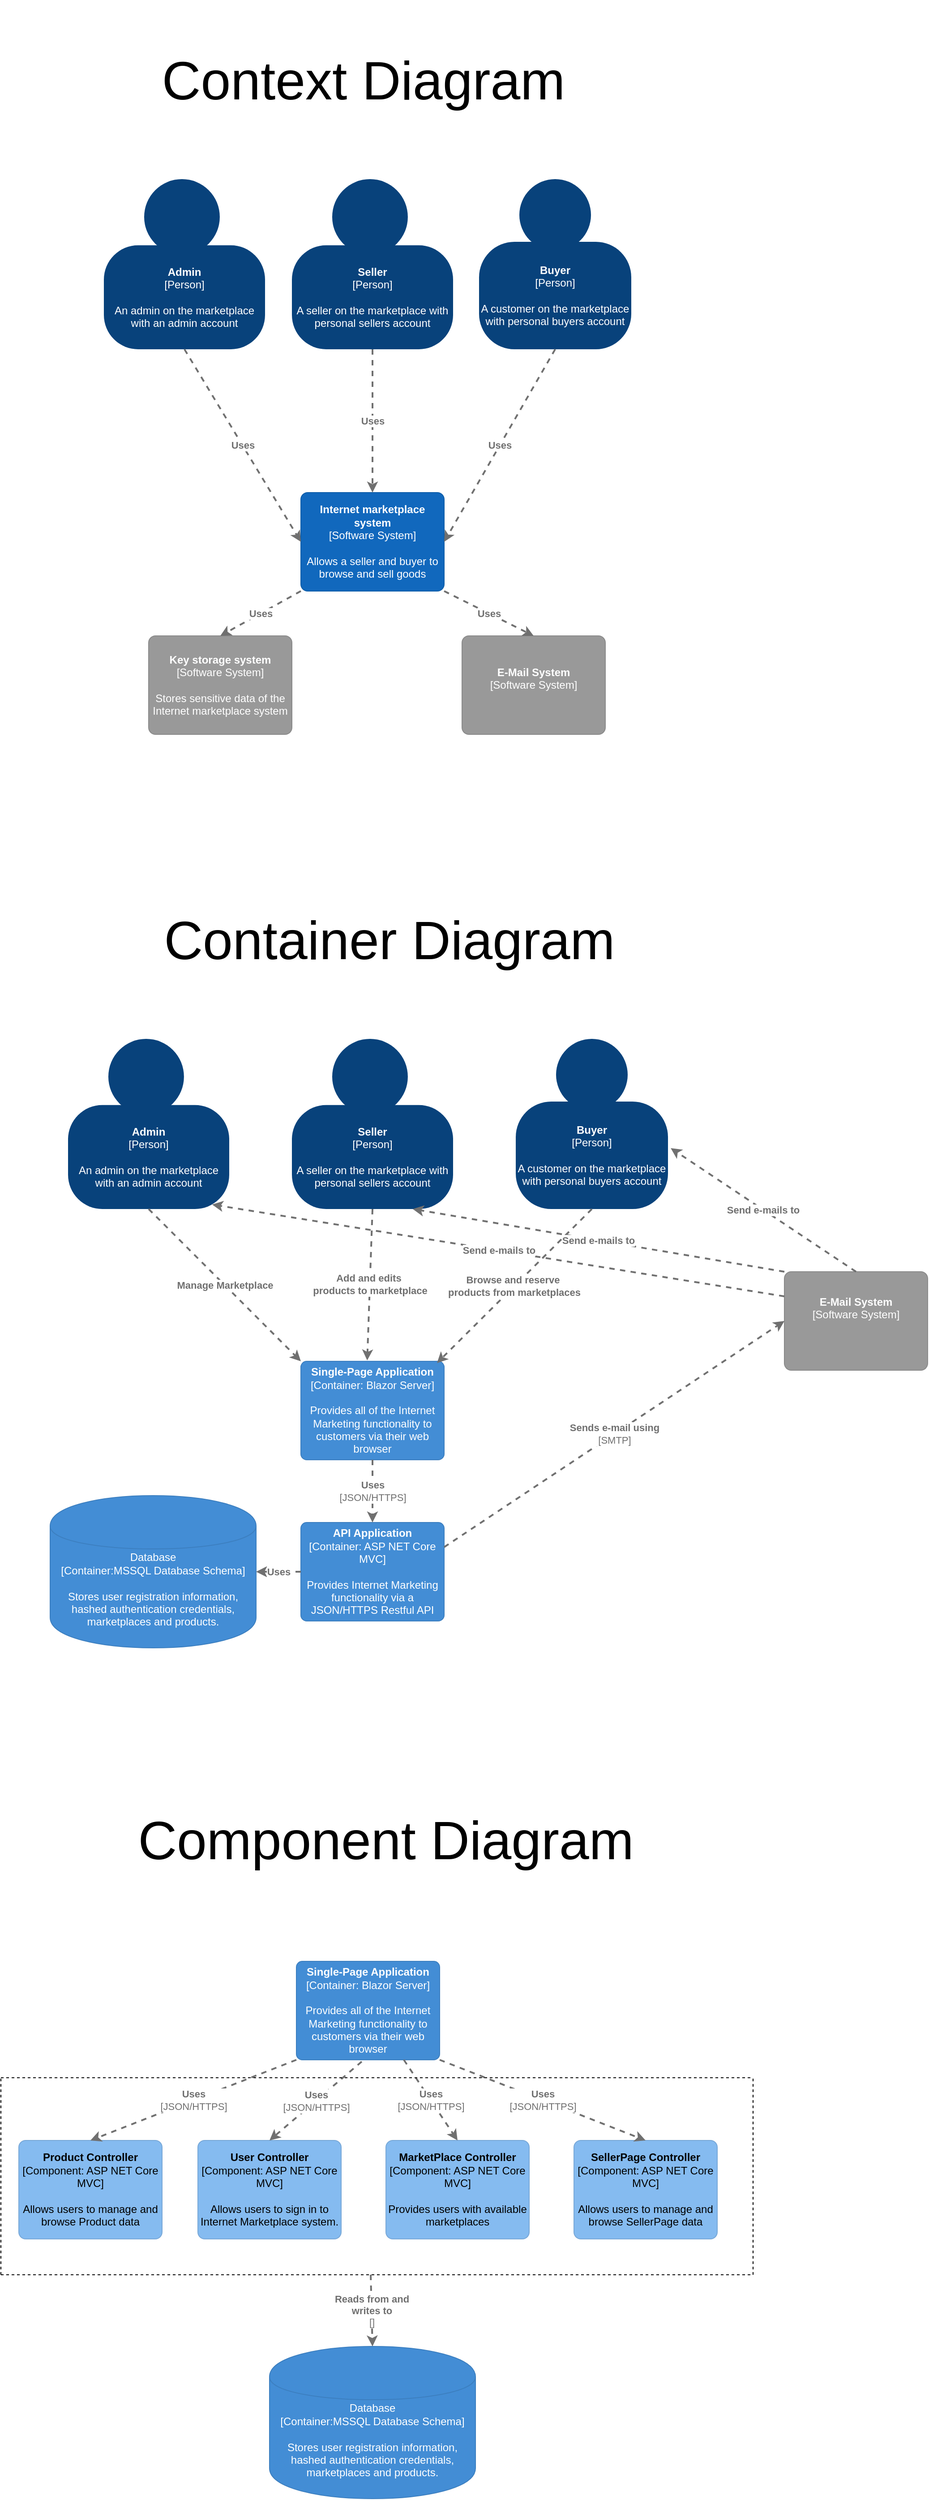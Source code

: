 <mxfile version="13.9.9" type="device"><diagram id="prtHgNgQTEPvFCAcTncT" name="Page-1"><mxGraphModel dx="2370" dy="2539" grid="1" gridSize="10" guides="1" tooltips="1" connect="1" arrows="1" fold="1" page="1" pageScale="1" pageWidth="827" pageHeight="1169" math="0" shadow="0"><root><mxCell id="0"/><mxCell id="1" parent="0"/><mxCell id="bYCdNmjuWF3Gyk03FhhN-1" value="" style="group;rounded=0;labelBackgroundColor=none;fillColor=none;fontColor=#ffffff;align=center;html=1;" vertex="1" connectable="0" parent="1"><mxGeometry x="325" y="-969" width="180" height="190" as="geometry"/><C4Person as="c4"/></mxCell><object label="&lt;b&gt;Seller&lt;/b&gt;&lt;br&gt;&lt;div&gt;[Person]&lt;/div&gt;&lt;div&gt;&lt;br&gt;&lt;/div&gt;&lt;div&gt;A seller on the marketplace with personal sellers account&lt;/div&gt;" placeholders="1" c4Name="name" c4Type="body" c4Description="Description" id="bYCdNmjuWF3Gyk03FhhN-2"><mxCell style="rounded=1;whiteSpace=wrap;html=1;labelBackgroundColor=none;fillColor=#08427b;fontColor=#ffffff;align=center;arcSize=33;strokeColor=3c7fc0;" vertex="1" parent="bYCdNmjuWF3Gyk03FhhN-1"><mxGeometry y="73.889" width="180" height="116.111" as="geometry"/><C4Person as="c4"/></mxCell></object><mxCell id="bYCdNmjuWF3Gyk03FhhN-3" value="" style="ellipse;whiteSpace=wrap;html=1;aspect=fixed;rounded=0;labelBackgroundColor=none;fillColor=#08427b;fontSize=12;fontColor=#ffffff;align=center;strokeColor=3c7fc0;" vertex="1" parent="bYCdNmjuWF3Gyk03FhhN-1"><mxGeometry x="45" width="84.444" height="84.444" as="geometry"/><C4Person as="c4"/></mxCell><mxCell id="bYCdNmjuWF3Gyk03FhhN-4" value="" style="group;rounded=0;labelBackgroundColor=none;fillColor=none;fontColor=#ffffff;align=center;html=1;" vertex="1" connectable="0" parent="1"><mxGeometry x="534" y="-969" width="170" height="190" as="geometry"/><C4Person as="c4"/></mxCell><object label="&lt;b&gt;Buyer&lt;/b&gt;&lt;br&gt;&lt;div&gt;[Person]&lt;/div&gt;&lt;div&gt;&lt;br&gt;&lt;/div&gt;&lt;div&gt;A customer on the marketplace with personal buyers account&lt;br&gt;&lt;/div&gt;" placeholders="1" c4Name="name" c4Type="body" c4Description="Description" id="bYCdNmjuWF3Gyk03FhhN-5"><mxCell style="rounded=1;whiteSpace=wrap;html=1;labelBackgroundColor=none;fillColor=#08427b;fontColor=#ffffff;align=center;arcSize=33;strokeColor=3c7fc0;" vertex="1" parent="bYCdNmjuWF3Gyk03FhhN-4"><mxGeometry y="70" width="170" height="120" as="geometry"/><C4Person as="c4"/></mxCell></object><mxCell id="bYCdNmjuWF3Gyk03FhhN-6" value="" style="ellipse;whiteSpace=wrap;html=1;aspect=fixed;rounded=0;labelBackgroundColor=none;fillColor=#08427b;fontSize=12;fontColor=#ffffff;align=center;strokeColor=3c7fc0;" vertex="1" parent="bYCdNmjuWF3Gyk03FhhN-4"><mxGeometry x="45" width="80" height="80" as="geometry"/><C4Person as="c4"/></mxCell><object label="&lt;b&gt;Internet marketplace system&lt;/b&gt;&lt;br&gt;&lt;div&gt;[Software System]&lt;/div&gt;&lt;div&gt;&lt;br&gt;&lt;/div&gt;&lt;div&gt;Allows a seller and buyer to browse and sell goods&lt;/div&gt;" placeholders="1" c4Name="name" c4Type="SoftwareSystem" c4Description="Description" id="bYCdNmjuWF3Gyk03FhhN-8"><mxCell style="rounded=1;whiteSpace=wrap;html=1;labelBackgroundColor=none;fillColor=#1168bd;fontColor=#ffffff;align=center;arcSize=7;strokeColor=#0f5eaa;" vertex="1" parent="1"><mxGeometry x="335" y="-619" width="160" height="110" as="geometry"/><C4SoftwareSystem as="c4"/></mxCell></object><object label="&lt;div style=&quot;text-align: left&quot;&gt;&lt;div style=&quot;text-align: center&quot;&gt;&lt;b&gt;Uses&lt;/b&gt;&lt;/div&gt;&lt;/div&gt;" c4Type="Relationship" c4Description="Description" c4Technology="technology" id="bYCdNmjuWF3Gyk03FhhN-15"><mxCell style="edgeStyle=none;rounded=0;html=1;entryX=0.5;entryY=0;jettySize=auto;orthogonalLoop=1;strokeColor=#707070;strokeWidth=2;fontColor=#707070;jumpStyle=none;dashed=1;exitX=0.5;exitY=1;exitDx=0;exitDy=0;entryDx=0;entryDy=0;" edge="1" parent="1" source="bYCdNmjuWF3Gyk03FhhN-2" target="bYCdNmjuWF3Gyk03FhhN-8"><mxGeometry width="160" relative="1" as="geometry"><mxPoint x="424" y="-609" as="sourcePoint"/><mxPoint x="584" y="-609" as="targetPoint"/></mxGeometry><C4Relationship as="c4"/></mxCell></object><object label="&lt;div style=&quot;text-align: left&quot;&gt;&lt;div style=&quot;text-align: center&quot;&gt;&lt;b&gt;Uses&lt;/b&gt;&lt;/div&gt;&lt;/div&gt;" c4Type="Relationship" c4Description="Description" c4Technology="technology" id="bYCdNmjuWF3Gyk03FhhN-16"><mxCell style="edgeStyle=none;rounded=0;html=1;entryX=1;entryY=0.5;jettySize=auto;orthogonalLoop=1;strokeColor=#707070;strokeWidth=2;fontColor=#707070;jumpStyle=none;dashed=1;exitX=0.5;exitY=1;exitDx=0;exitDy=0;entryDx=0;entryDy=0;" edge="1" parent="1" source="bYCdNmjuWF3Gyk03FhhN-5" target="bYCdNmjuWF3Gyk03FhhN-8"><mxGeometry width="160" relative="1" as="geometry"><mxPoint x="274" y="-769" as="sourcePoint"/><mxPoint x="454" y="-669" as="targetPoint"/></mxGeometry><C4Relationship as="c4"/></mxCell></object><mxCell id="bYCdNmjuWF3Gyk03FhhN-18" value="" style="group;rounded=0;labelBackgroundColor=none;fillColor=none;fontColor=#ffffff;align=center;html=1;" vertex="1" connectable="0" parent="1"><mxGeometry x="115" y="-969" width="180" height="190" as="geometry"/><C4Person as="c4"/></mxCell><object label="&lt;b&gt;Admin&lt;/b&gt;&lt;br&gt;&lt;div&gt;[Person]&lt;/div&gt;&lt;div&gt;&lt;br&gt;&lt;/div&gt;&lt;div&gt;An admin on the marketplace with an admin account&lt;/div&gt;" placeholders="1" c4Name="name" c4Type="body" c4Description="Description" id="bYCdNmjuWF3Gyk03FhhN-19"><mxCell style="rounded=1;whiteSpace=wrap;html=1;labelBackgroundColor=none;fillColor=#08427b;fontColor=#ffffff;align=center;arcSize=33;strokeColor=3c7fc0;" vertex="1" parent="bYCdNmjuWF3Gyk03FhhN-18"><mxGeometry y="73.889" width="180" height="116.111" as="geometry"/><C4Person as="c4"/></mxCell></object><mxCell id="bYCdNmjuWF3Gyk03FhhN-20" value="" style="ellipse;whiteSpace=wrap;html=1;aspect=fixed;rounded=0;labelBackgroundColor=none;fillColor=#08427b;fontSize=12;fontColor=#ffffff;align=center;strokeColor=3c7fc0;" vertex="1" parent="bYCdNmjuWF3Gyk03FhhN-18"><mxGeometry x="45" width="84.444" height="84.444" as="geometry"/><C4Person as="c4"/></mxCell><object label="&lt;div style=&quot;text-align: left&quot;&gt;&lt;div style=&quot;text-align: center&quot;&gt;&lt;b&gt;Uses&lt;/b&gt;&lt;/div&gt;&lt;/div&gt;" c4Type="Relationship" c4Description="Description" c4Technology="technology" id="bYCdNmjuWF3Gyk03FhhN-21"><mxCell style="edgeStyle=none;rounded=0;html=1;entryX=0;entryY=0.5;jettySize=auto;orthogonalLoop=1;strokeColor=#707070;strokeWidth=2;fontColor=#707070;jumpStyle=none;dashed=1;exitX=0.5;exitY=1;exitDx=0;exitDy=0;entryDx=0;entryDy=0;" edge="1" parent="1" source="bYCdNmjuWF3Gyk03FhhN-19" target="bYCdNmjuWF3Gyk03FhhN-8"><mxGeometry width="160" relative="1" as="geometry"><mxPoint x="415" y="-769" as="sourcePoint"/><mxPoint x="454" y="-609" as="targetPoint"/></mxGeometry><C4Relationship as="c4"/></mxCell></object><object label="&lt;b&gt;Key storage system&lt;/b&gt;&lt;br&gt;&lt;div&gt;[Software System]&lt;/div&gt;&lt;div&gt;&lt;br&gt;&lt;/div&gt;&lt;div&gt;Stores sensitive data of the Internet marketplace system&lt;/div&gt;" placeholders="1" c4Name="name" c4Type="SoftwareSystemDependency" c4Description="Description" id="bYCdNmjuWF3Gyk03FhhN-22"><mxCell style="rounded=1;whiteSpace=wrap;html=1;labelBackgroundColor=none;fillColor=#999999;fontColor=#ffffff;align=center;arcSize=7;strokeColor=#8a8a8a;" vertex="1" parent="1"><mxGeometry x="165" y="-459" width="160" height="110" as="geometry"/><C4SoftwareSystemDependency as="c4"/></mxCell></object><object label="&lt;div style=&quot;text-align: left&quot;&gt;&lt;div style=&quot;text-align: center&quot;&gt;&lt;b&gt;Uses&lt;/b&gt;&lt;/div&gt;&lt;/div&gt;" c4Type="Relationship" c4Description="Description" c4Technology="technology" id="bYCdNmjuWF3Gyk03FhhN-24"><mxCell style="edgeStyle=none;rounded=0;html=1;entryX=0.5;entryY=0;jettySize=auto;orthogonalLoop=1;strokeColor=#707070;strokeWidth=2;fontColor=#707070;jumpStyle=none;dashed=1;exitX=0;exitY=1;exitDx=0;exitDy=0;entryDx=0;entryDy=0;" edge="1" parent="1" source="bYCdNmjuWF3Gyk03FhhN-8" target="bYCdNmjuWF3Gyk03FhhN-22"><mxGeometry width="160" relative="1" as="geometry"><mxPoint x="629" y="-769" as="sourcePoint"/><mxPoint x="505" y="-554" as="targetPoint"/></mxGeometry><C4Relationship as="c4"/></mxCell></object><mxCell id="bYCdNmjuWF3Gyk03FhhN-34" value="" style="group;rounded=0;labelBackgroundColor=none;fillColor=none;fontColor=#ffffff;align=center;html=1;" vertex="1" connectable="0" parent="1"><mxGeometry x="325" y="-9" width="180" height="190" as="geometry"/><C4Person as="c4"/></mxCell><object label="&lt;b&gt;Seller&lt;/b&gt;&lt;br&gt;&lt;div&gt;[Person]&lt;/div&gt;&lt;div&gt;&lt;br&gt;&lt;/div&gt;&lt;div&gt;A seller on the marketplace with personal sellers account&lt;/div&gt;" placeholders="1" c4Name="name" c4Type="body" c4Description="Description" id="bYCdNmjuWF3Gyk03FhhN-35"><mxCell style="rounded=1;whiteSpace=wrap;html=1;labelBackgroundColor=none;fillColor=#08427b;fontColor=#ffffff;align=center;arcSize=33;strokeColor=3c7fc0;" vertex="1" parent="bYCdNmjuWF3Gyk03FhhN-34"><mxGeometry y="73.889" width="180" height="116.111" as="geometry"/><C4Person as="c4"/></mxCell></object><mxCell id="bYCdNmjuWF3Gyk03FhhN-36" value="" style="ellipse;whiteSpace=wrap;html=1;aspect=fixed;rounded=0;labelBackgroundColor=none;fillColor=#08427b;fontSize=12;fontColor=#ffffff;align=center;strokeColor=3c7fc0;" vertex="1" parent="bYCdNmjuWF3Gyk03FhhN-34"><mxGeometry x="45" width="84.444" height="84.444" as="geometry"/><C4Person as="c4"/></mxCell><mxCell id="bYCdNmjuWF3Gyk03FhhN-37" value="" style="group;rounded=0;labelBackgroundColor=none;fillColor=none;fontColor=#ffffff;align=center;html=1;" vertex="1" connectable="0" parent="1"><mxGeometry x="575" y="-9" width="170" height="190" as="geometry"/><C4Person as="c4"/></mxCell><object label="&lt;b&gt;Buyer&lt;/b&gt;&lt;br&gt;&lt;div&gt;[Person]&lt;/div&gt;&lt;div&gt;&lt;br&gt;&lt;/div&gt;&lt;div&gt;A customer on the marketplace with personal buyers account&lt;br&gt;&lt;/div&gt;" placeholders="1" c4Name="name" c4Type="body" c4Description="Description" id="bYCdNmjuWF3Gyk03FhhN-38"><mxCell style="rounded=1;whiteSpace=wrap;html=1;labelBackgroundColor=none;fillColor=#08427b;fontColor=#ffffff;align=center;arcSize=33;strokeColor=3c7fc0;" vertex="1" parent="bYCdNmjuWF3Gyk03FhhN-37"><mxGeometry y="70" width="170" height="120" as="geometry"/><C4Person as="c4"/></mxCell></object><mxCell id="bYCdNmjuWF3Gyk03FhhN-39" value="" style="ellipse;whiteSpace=wrap;html=1;aspect=fixed;rounded=0;labelBackgroundColor=none;fillColor=#08427b;fontSize=12;fontColor=#ffffff;align=center;strokeColor=3c7fc0;" vertex="1" parent="bYCdNmjuWF3Gyk03FhhN-37"><mxGeometry x="45" width="80" height="80" as="geometry"/><C4Person as="c4"/></mxCell><mxCell id="bYCdNmjuWF3Gyk03FhhN-40" value="" style="group;rounded=0;labelBackgroundColor=none;fillColor=none;fontColor=#ffffff;align=center;html=1;" vertex="1" connectable="0" parent="1"><mxGeometry x="75" y="-9" width="180" height="190" as="geometry"/><C4Person as="c4"/></mxCell><object label="&lt;b&gt;Admin&lt;/b&gt;&lt;br&gt;&lt;div&gt;[Person]&lt;/div&gt;&lt;div&gt;&lt;br&gt;&lt;/div&gt;&lt;div&gt;An admin on the marketplace with an admin account&lt;/div&gt;" placeholders="1" c4Name="name" c4Type="body" c4Description="Description" id="bYCdNmjuWF3Gyk03FhhN-41"><mxCell style="rounded=1;whiteSpace=wrap;html=1;labelBackgroundColor=none;fillColor=#08427b;fontColor=#ffffff;align=center;arcSize=33;strokeColor=3c7fc0;" vertex="1" parent="bYCdNmjuWF3Gyk03FhhN-40"><mxGeometry y="73.889" width="180" height="116.111" as="geometry"/><C4Person as="c4"/></mxCell></object><mxCell id="bYCdNmjuWF3Gyk03FhhN-42" value="" style="ellipse;whiteSpace=wrap;html=1;aspect=fixed;rounded=0;labelBackgroundColor=none;fillColor=#08427b;fontSize=12;fontColor=#ffffff;align=center;strokeColor=3c7fc0;" vertex="1" parent="bYCdNmjuWF3Gyk03FhhN-40"><mxGeometry x="45" width="84.444" height="84.444" as="geometry"/><C4Person as="c4"/></mxCell><object label="&lt;b&gt;Single-Page Application&lt;/b&gt;&lt;br&gt;&lt;div&gt;[Container: Blazor Server&lt;span&gt;]&lt;/span&gt;&lt;/div&gt;&lt;div&gt;&lt;br&gt;&lt;/div&gt;&lt;div&gt;Provides all of the Internet Marketing functionality to customers via their web browser&lt;/div&gt;" placeholders="1" c4Name="name" c4Type="Container" c4Technology="technology" c4Description="Description" id="bYCdNmjuWF3Gyk03FhhN-43"><mxCell style="rounded=1;whiteSpace=wrap;html=1;labelBackgroundColor=none;fillColor=#438dd5;fontColor=#ffffff;align=center;arcSize=6;strokeColor=#3c7fc0;" vertex="1" parent="1"><mxGeometry x="335" y="351" width="160" height="110" as="geometry"/><C4Container as="c4"/></mxCell></object><object label="&lt;b&gt;API Application&lt;/b&gt;&lt;br&gt;&lt;div&gt;[Container: ASP NET Core MVC&lt;span&gt;]&lt;/span&gt;&lt;/div&gt;&lt;div&gt;&lt;br&gt;&lt;/div&gt;&lt;div&gt;Provides Internet Marketing functionality via a JSON/HTTPS Restful API&lt;/div&gt;" placeholders="1" c4Name="name" c4Type="Container" c4Technology="technology" c4Description="Description" id="bYCdNmjuWF3Gyk03FhhN-44"><mxCell style="rounded=1;whiteSpace=wrap;html=1;labelBackgroundColor=none;fillColor=#438dd5;fontColor=#ffffff;align=center;arcSize=6;strokeColor=#3c7fc0;" vertex="1" parent="1"><mxGeometry x="335" y="531" width="160" height="110" as="geometry"/><C4Container as="c4"/></mxCell></object><object label="&lt;span&gt;Database&lt;/span&gt;&lt;div&gt;[Container:MSSQL Database Schema]&lt;/div&gt;&lt;div&gt;&lt;br&gt;&lt;/div&gt;&lt;div&gt;Stores user registration information, hashed authentication credentials, marketplaces and products.&lt;/div&gt;" placeholders="1" c4Type="Database" c4Technology="technology" c4Description="Description" id="bYCdNmjuWF3Gyk03FhhN-45"><mxCell style="shape=cylinder;whiteSpace=wrap;html=1;boundedLbl=1;rounded=0;labelBackgroundColor=none;fillColor=#438dd5;fontSize=12;fontColor=#ffffff;align=center;strokeColor=#3c7fc0;" vertex="1" parent="1"><mxGeometry x="55" y="501" width="230" height="170" as="geometry"/><C4Database as="c4"/></mxCell></object><object label="&lt;div style=&quot;text-align: left&quot;&gt;&lt;div style=&quot;text-align: center&quot;&gt;&lt;b&gt;Uses&lt;/b&gt;&lt;/div&gt;&lt;div style=&quot;text-align: center&quot;&gt;[JSON/HTTPS]&lt;/div&gt;&lt;/div&gt;" c4Type="Relationship" c4Description="Description" c4Technology="technology" id="bYCdNmjuWF3Gyk03FhhN-46"><mxCell style="edgeStyle=none;rounded=0;html=1;entryX=0.5;entryY=0;jettySize=auto;orthogonalLoop=1;strokeColor=#707070;strokeWidth=2;fontColor=#707070;jumpStyle=none;dashed=1;exitX=0.5;exitY=1;exitDx=0;exitDy=0;entryDx=0;entryDy=0;" edge="1" parent="1" source="bYCdNmjuWF3Gyk03FhhN-43" target="bYCdNmjuWF3Gyk03FhhN-44"><mxGeometry width="160" relative="1" as="geometry"><mxPoint x="372" y="731" as="sourcePoint"/><mxPoint x="532" y="731" as="targetPoint"/></mxGeometry><C4Relationship as="c4"/></mxCell></object><object label="&lt;div style=&quot;text-align: left&quot;&gt;&lt;div style=&quot;text-align: center&quot;&gt;&lt;b&gt;Uses&lt;/b&gt;&lt;/div&gt;&lt;/div&gt;" c4Type="Relationship" c4Description="Description" c4Technology="technology" id="bYCdNmjuWF3Gyk03FhhN-48"><mxCell style="edgeStyle=none;rounded=0;html=1;jettySize=auto;orthogonalLoop=1;strokeColor=#707070;strokeWidth=2;fontColor=#707070;jumpStyle=none;dashed=1;exitX=0;exitY=0.5;exitDx=0;exitDy=0;" edge="1" parent="1" source="bYCdNmjuWF3Gyk03FhhN-44" target="bYCdNmjuWF3Gyk03FhhN-45"><mxGeometry width="160" relative="1" as="geometry"><mxPoint x="262" y="656" as="sourcePoint"/><mxPoint x="372" y="656" as="targetPoint"/></mxGeometry><C4Relationship as="c4"/></mxCell></object><object label="&lt;div style=&quot;text-align: left&quot;&gt;&lt;div style=&quot;text-align: center&quot;&gt;&lt;div&gt;&lt;b&gt;Manage Marketplace&lt;/b&gt;&lt;/div&gt;&lt;/div&gt;&lt;/div&gt;" c4Type="Relationship" c4Description="Description" c4Technology="technology" id="bYCdNmjuWF3Gyk03FhhN-49"><mxCell style="edgeStyle=none;rounded=0;html=1;entryX=0;entryY=0;jettySize=auto;orthogonalLoop=1;strokeColor=#707070;strokeWidth=2;fontColor=#707070;jumpStyle=none;dashed=1;exitX=0.5;exitY=1;exitDx=0;exitDy=0;entryDx=0;entryDy=0;" edge="1" parent="1" source="bYCdNmjuWF3Gyk03FhhN-41" target="bYCdNmjuWF3Gyk03FhhN-43"><mxGeometry width="160" relative="1" as="geometry"><mxPoint x="355" y="181" as="sourcePoint"/><mxPoint x="515" y="181" as="targetPoint"/></mxGeometry><C4Relationship as="c4"/></mxCell></object><object label="&lt;div style=&quot;text-align: left&quot;&gt;&lt;div style=&quot;text-align: center&quot;&gt;&lt;b&gt;Add and edits&amp;nbsp;&lt;/b&gt;&lt;/div&gt;&lt;div style=&quot;text-align: center&quot;&gt;&lt;b&gt;products to marketplace&lt;/b&gt;&lt;/div&gt;&lt;/div&gt;" c4Type="Relationship" c4Description="Description" c4Technology="technology" id="bYCdNmjuWF3Gyk03FhhN-51"><mxCell style="edgeStyle=none;rounded=0;html=1;entryX=0.463;entryY=-0.009;jettySize=auto;orthogonalLoop=1;strokeColor=#707070;strokeWidth=2;fontColor=#707070;jumpStyle=none;dashed=1;exitX=0.5;exitY=1;exitDx=0;exitDy=0;entryDx=0;entryDy=0;entryPerimeter=0;" edge="1" parent="1" source="bYCdNmjuWF3Gyk03FhhN-35" target="bYCdNmjuWF3Gyk03FhhN-43"><mxGeometry width="160" relative="1" as="geometry"><mxPoint x="225" y="241" as="sourcePoint"/><mxPoint x="85" y="321" as="targetPoint"/></mxGeometry><C4Relationship as="c4"/></mxCell></object><object label="&lt;div style=&quot;text-align: left&quot;&gt;&lt;div style=&quot;text-align: center&quot;&gt;&lt;b&gt;Browse and reserve&amp;nbsp;&lt;/b&gt;&lt;/div&gt;&lt;div style=&quot;text-align: center&quot;&gt;&lt;b&gt;products from marketplaces&lt;/b&gt;&lt;/div&gt;&lt;/div&gt;" c4Type="Relationship" c4Description="Description" c4Technology="technology" id="bYCdNmjuWF3Gyk03FhhN-52"><mxCell style="edgeStyle=none;rounded=0;html=1;entryX=0.95;entryY=0.018;jettySize=auto;orthogonalLoop=1;strokeColor=#707070;strokeWidth=2;fontColor=#707070;jumpStyle=none;dashed=1;exitX=0.5;exitY=1;exitDx=0;exitDy=0;entryDx=0;entryDy=0;entryPerimeter=0;" edge="1" parent="1" source="bYCdNmjuWF3Gyk03FhhN-38" target="bYCdNmjuWF3Gyk03FhhN-43"><mxGeometry width="160" relative="1" as="geometry"><mxPoint x="425" y="191" as="sourcePoint"/><mxPoint x="159.08" y="320.01" as="targetPoint"/></mxGeometry><C4Relationship as="c4"/></mxCell></object><object label="&lt;b&gt;E-Mail System&lt;/b&gt;&lt;br&gt;&lt;div&gt;[Software System]&lt;/div&gt;&lt;div&gt;&lt;br&gt;&lt;/div&gt;&lt;div&gt;&lt;br&gt;&lt;/div&gt;" placeholders="1" c4Name="name" c4Type="SoftwareSystemDependency" c4Description="Description" id="bYCdNmjuWF3Gyk03FhhN-55"><mxCell style="rounded=1;whiteSpace=wrap;html=1;labelBackgroundColor=none;fillColor=#999999;fontColor=#ffffff;align=center;arcSize=7;strokeColor=#8a8a8a;" vertex="1" parent="1"><mxGeometry x="875" y="251" width="160" height="110" as="geometry"/><C4SoftwareSystemDependency as="c4"/></mxCell></object><object label="&lt;div style=&quot;text-align: left&quot;&gt;&lt;div style=&quot;text-align: center&quot;&gt;&lt;b&gt;Sends e-mail using&lt;/b&gt;&lt;/div&gt;&lt;div style=&quot;text-align: center&quot;&gt;[SMTP]&lt;/div&gt;&lt;/div&gt;" c4Type="Relationship" c4Description="Description" c4Technology="technology" id="bYCdNmjuWF3Gyk03FhhN-56"><mxCell style="edgeStyle=none;rounded=0;html=1;entryX=0;entryY=0.5;jettySize=auto;orthogonalLoop=1;strokeColor=#707070;strokeWidth=2;fontColor=#707070;jumpStyle=none;dashed=1;exitX=1;exitY=0.25;exitDx=0;exitDy=0;entryDx=0;entryDy=0;" edge="1" parent="1" source="bYCdNmjuWF3Gyk03FhhN-44" target="bYCdNmjuWF3Gyk03FhhN-55"><mxGeometry width="160" relative="1" as="geometry"><mxPoint x="315" y="301" as="sourcePoint"/><mxPoint x="475" y="301" as="targetPoint"/></mxGeometry><C4Relationship as="c4"/></mxCell></object><object label="&lt;div style=&quot;text-align: left&quot;&gt;&lt;div style=&quot;text-align: center&quot;&gt;&lt;b&gt;Send e-mails to&lt;/b&gt;&lt;/div&gt;&lt;/div&gt;" c4Type="Relationship" c4Description="Description" c4Technology="technology" id="bYCdNmjuWF3Gyk03FhhN-57"><mxCell style="edgeStyle=none;rounded=0;html=1;entryX=1.018;entryY=0.433;jettySize=auto;orthogonalLoop=1;strokeColor=#707070;strokeWidth=2;fontColor=#707070;jumpStyle=none;dashed=1;exitX=0.5;exitY=0;exitDx=0;exitDy=0;entryDx=0;entryDy=0;entryPerimeter=0;" edge="1" parent="1" source="bYCdNmjuWF3Gyk03FhhN-55" target="bYCdNmjuWF3Gyk03FhhN-38"><mxGeometry width="160" relative="1" as="geometry"><mxPoint x="315" y="301" as="sourcePoint"/><mxPoint x="475" y="301" as="targetPoint"/></mxGeometry><C4Relationship as="c4"/></mxCell></object><object label="&lt;div style=&quot;text-align: left&quot;&gt;&lt;div style=&quot;text-align: center&quot;&gt;&lt;b&gt;Send e-mails to&lt;/b&gt;&lt;/div&gt;&lt;/div&gt;" c4Type="Relationship" c4Description="Description" c4Technology="technology" id="bYCdNmjuWF3Gyk03FhhN-58"><mxCell style="edgeStyle=none;rounded=0;html=1;entryX=0.75;entryY=1;jettySize=auto;orthogonalLoop=1;strokeColor=#707070;strokeWidth=2;fontColor=#707070;jumpStyle=none;dashed=1;exitX=0;exitY=0;exitDx=0;exitDy=0;entryDx=0;entryDy=0;" edge="1" parent="1" source="bYCdNmjuWF3Gyk03FhhN-55" target="bYCdNmjuWF3Gyk03FhhN-35"><mxGeometry width="160" relative="1" as="geometry"><mxPoint x="855" y="241" as="sourcePoint"/><mxPoint x="758.06" y="122.96" as="targetPoint"/></mxGeometry><C4Relationship as="c4"/></mxCell></object><object label="&lt;div style=&quot;text-align: left&quot;&gt;&lt;div style=&quot;text-align: center&quot;&gt;&lt;b&gt;Send e-mails to&lt;/b&gt;&lt;/div&gt;&lt;/div&gt;" c4Type="Relationship" c4Description="Description" c4Technology="technology" id="bYCdNmjuWF3Gyk03FhhN-59"><mxCell style="edgeStyle=none;rounded=0;html=1;entryX=0.894;entryY=0.957;jettySize=auto;orthogonalLoop=1;strokeColor=#707070;strokeWidth=2;fontColor=#707070;jumpStyle=none;dashed=1;exitX=0;exitY=0.25;exitDx=0;exitDy=0;entryDx=0;entryDy=0;entryPerimeter=0;" edge="1" parent="1" source="bYCdNmjuWF3Gyk03FhhN-55" target="bYCdNmjuWF3Gyk03FhhN-41"><mxGeometry width="160" relative="1" as="geometry"><mxPoint x="775" y="241" as="sourcePoint"/><mxPoint x="470" y="191" as="targetPoint"/></mxGeometry><C4Relationship as="c4"/></mxCell></object><object label="&lt;b&gt;E-Mail System&lt;/b&gt;&lt;br&gt;&lt;div&gt;[Software System]&lt;/div&gt;&lt;div&gt;&lt;br&gt;&lt;/div&gt;" placeholders="1" c4Name="name" c4Type="SoftwareSystemDependency" c4Description="Description" id="bYCdNmjuWF3Gyk03FhhN-60"><mxCell style="rounded=1;whiteSpace=wrap;html=1;labelBackgroundColor=none;fillColor=#999999;fontColor=#ffffff;align=center;arcSize=7;strokeColor=#8a8a8a;" vertex="1" parent="1"><mxGeometry x="515" y="-459" width="160" height="110" as="geometry"/><C4SoftwareSystemDependency as="c4"/></mxCell></object><object label="&lt;div style=&quot;text-align: left&quot;&gt;&lt;div style=&quot;text-align: center&quot;&gt;&lt;b&gt;Uses&lt;/b&gt;&lt;/div&gt;&lt;/div&gt;" c4Type="Relationship" c4Description="Description" c4Technology="technology" id="bYCdNmjuWF3Gyk03FhhN-61"><mxCell style="edgeStyle=none;rounded=0;html=1;entryX=0.5;entryY=0;jettySize=auto;orthogonalLoop=1;strokeColor=#707070;strokeWidth=2;fontColor=#707070;jumpStyle=none;dashed=1;exitX=1;exitY=1;exitDx=0;exitDy=0;entryDx=0;entryDy=0;" edge="1" parent="1" source="bYCdNmjuWF3Gyk03FhhN-8" target="bYCdNmjuWF3Gyk03FhhN-60"><mxGeometry width="160" relative="1" as="geometry"><mxPoint x="345" y="-499" as="sourcePoint"/><mxPoint x="255" y="-449" as="targetPoint"/></mxGeometry><C4Relationship as="c4"/></mxCell></object><object label="&lt;b&gt;Single-Page Application&lt;/b&gt;&lt;br&gt;&lt;div&gt;[Container: Blazor Server&lt;span&gt;]&lt;/span&gt;&lt;/div&gt;&lt;div&gt;&lt;br&gt;&lt;/div&gt;&lt;div&gt;Provides all of the Internet Marketing functionality to customers via their web browser&lt;/div&gt;" placeholders="1" c4Name="name" c4Type="Container" c4Technology="technology" c4Description="Description" id="bYCdNmjuWF3Gyk03FhhN-62"><mxCell style="rounded=1;whiteSpace=wrap;html=1;labelBackgroundColor=none;fillColor=#438dd5;fontColor=#ffffff;align=center;arcSize=6;strokeColor=#3c7fc0;" vertex="1" parent="1"><mxGeometry x="330" y="1021" width="160" height="110" as="geometry"/><C4Container as="c4"/></mxCell></object><object label="&lt;span&gt;Database&lt;/span&gt;&lt;div&gt;[Container:MSSQL Database Schema]&lt;/div&gt;&lt;div&gt;&lt;br&gt;&lt;/div&gt;&lt;div&gt;Stores user registration information, hashed authentication credentials, marketplaces and products.&lt;/div&gt;" placeholders="1" c4Type="Database" c4Technology="technology" c4Description="Description" id="bYCdNmjuWF3Gyk03FhhN-63"><mxCell style="shape=cylinder;whiteSpace=wrap;html=1;boundedLbl=1;rounded=0;labelBackgroundColor=none;fillColor=#438dd5;fontSize=12;fontColor=#ffffff;align=center;strokeColor=#3c7fc0;" vertex="1" parent="1"><mxGeometry x="300" y="1451" width="230" height="170" as="geometry"/><C4Database as="c4"/></mxCell></object><object label="&lt;span&gt;&lt;b&gt;User Controller&lt;br&gt;&lt;/b&gt;&lt;/span&gt;&lt;div&gt;[Component: ASP NET Core MVC&lt;span&gt;]&lt;/span&gt;&lt;/div&gt;&lt;div&gt;&lt;br&gt;&lt;/div&gt;&lt;div&gt;Allows users to sign in to Internet Marketplace system.&lt;/div&gt;" placeholders="1" c4Name="name" c4Type="Component" c4Technology="technology" c4Description="Description" id="bYCdNmjuWF3Gyk03FhhN-64"><mxCell style="rounded=1;whiteSpace=wrap;html=1;labelBackgroundColor=none;fillColor=#85bbf0;fontColor=#000000;align=center;arcSize=7;strokeColor=#78a8d8;" vertex="1" parent="1"><mxGeometry x="220" y="1221" width="160" height="110" as="geometry"/><C4Component as="c4"/></mxCell></object><object label="&lt;span&gt;&lt;b&gt;MarketPlace Controller&lt;br&gt;&lt;/b&gt;&lt;/span&gt;&lt;div&gt;[Component: ASP NET Core MVC&lt;span&gt;]&lt;/span&gt;&lt;/div&gt;&lt;div&gt;&lt;br&gt;&lt;/div&gt;&lt;div&gt;Provides users with available marketplaces&lt;/div&gt;" placeholders="1" c4Name="name" c4Type="Component" c4Technology="technology" c4Description="Description" id="bYCdNmjuWF3Gyk03FhhN-65"><mxCell style="rounded=1;whiteSpace=wrap;html=1;labelBackgroundColor=none;fillColor=#85bbf0;fontColor=#000000;align=center;arcSize=7;strokeColor=#78a8d8;" vertex="1" parent="1"><mxGeometry x="430" y="1221" width="160" height="110" as="geometry"/><C4Component as="c4"/></mxCell></object><object label="&lt;span&gt;&lt;b&gt;Product Controller&lt;br&gt;&lt;/b&gt;&lt;/span&gt;&lt;div&gt;[Component: ASP NET Core MVC&lt;span&gt;]&lt;/span&gt;&lt;/div&gt;&lt;div&gt;&lt;br&gt;&lt;/div&gt;&lt;div&gt;Allows users to manage and browse Product data&lt;/div&gt;" placeholders="1" c4Name="name" c4Type="Component" c4Technology="technology" c4Description="Description" id="bYCdNmjuWF3Gyk03FhhN-66"><mxCell style="rounded=1;whiteSpace=wrap;html=1;labelBackgroundColor=none;fillColor=#85bbf0;fontColor=#000000;align=center;arcSize=7;strokeColor=#78a8d8;" vertex="1" parent="1"><mxGeometry x="20" y="1221" width="160" height="110" as="geometry"/><C4Component as="c4"/></mxCell></object><object label="&lt;span&gt;&lt;b&gt;SellerPage Controller&lt;br&gt;&lt;/b&gt;&lt;/span&gt;&lt;div&gt;[Component: ASP NET Core MVC&lt;span&gt;]&lt;/span&gt;&lt;/div&gt;&lt;div&gt;&lt;br&gt;&lt;/div&gt;&lt;div&gt;Allows users to manage and browse SellerPage data&lt;/div&gt;" placeholders="1" c4Name="name" c4Type="Component" c4Technology="technology" c4Description="Description" id="bYCdNmjuWF3Gyk03FhhN-67"><mxCell style="rounded=1;whiteSpace=wrap;html=1;labelBackgroundColor=none;fillColor=#85bbf0;fontColor=#000000;align=center;arcSize=7;strokeColor=#78a8d8;" vertex="1" parent="1"><mxGeometry x="640" y="1221" width="160" height="110" as="geometry"/><C4Component as="c4"/></mxCell></object><object label="&lt;div style=&quot;text-align: left&quot;&gt;&lt;div style=&quot;text-align: center&quot;&gt;&lt;b&gt;Uses&lt;/b&gt;&lt;/div&gt;&lt;div style=&quot;text-align: center&quot;&gt;[JSON/HTTPS]&lt;/div&gt;&lt;/div&gt;" c4Type="Relationship" c4Description="Description" c4Technology="technology" id="bYCdNmjuWF3Gyk03FhhN-68"><mxCell style="edgeStyle=none;rounded=0;html=1;entryX=0.5;entryY=0;jettySize=auto;orthogonalLoop=1;strokeColor=#707070;strokeWidth=2;fontColor=#707070;jumpStyle=none;dashed=1;exitX=0.456;exitY=1.018;exitDx=0;exitDy=0;exitPerimeter=0;entryDx=0;entryDy=0;" edge="1" parent="1" source="bYCdNmjuWF3Gyk03FhhN-62" target="bYCdNmjuWF3Gyk03FhhN-64"><mxGeometry width="160" relative="1" as="geometry"><mxPoint x="40" y="1181" as="sourcePoint"/><mxPoint x="200" y="1181" as="targetPoint"/></mxGeometry><C4Relationship as="c4"/></mxCell></object><object label="&lt;div style=&quot;text-align: left&quot;&gt;&lt;div style=&quot;text-align: center&quot;&gt;&lt;b&gt;Uses&lt;/b&gt;&lt;/div&gt;&lt;div style=&quot;text-align: center&quot;&gt;[JSON/HTTPS]&lt;/div&gt;&lt;/div&gt;" c4Type="Relationship" c4Description="Description" c4Technology="technology" id="bYCdNmjuWF3Gyk03FhhN-70"><mxCell style="edgeStyle=none;rounded=0;html=1;entryX=0.5;entryY=0;jettySize=auto;orthogonalLoop=1;strokeColor=#707070;strokeWidth=2;fontColor=#707070;jumpStyle=none;dashed=1;exitX=0.75;exitY=1;exitDx=0;exitDy=0;entryDx=0;entryDy=0;" edge="1" parent="1" source="bYCdNmjuWF3Gyk03FhhN-62" target="bYCdNmjuWF3Gyk03FhhN-65"><mxGeometry width="160" relative="1" as="geometry"><mxPoint x="412.96" y="1142.98" as="sourcePoint"/><mxPoint x="310" y="1231" as="targetPoint"/></mxGeometry><C4Relationship as="c4"/></mxCell></object><object label="&lt;div style=&quot;text-align: left&quot;&gt;&lt;div style=&quot;text-align: center&quot;&gt;&lt;b&gt;Uses&lt;/b&gt;&lt;/div&gt;&lt;div style=&quot;text-align: center&quot;&gt;[JSON/HTTPS]&lt;/div&gt;&lt;/div&gt;" c4Type="Relationship" c4Description="Description" c4Technology="technology" id="bYCdNmjuWF3Gyk03FhhN-71"><mxCell style="edgeStyle=none;rounded=0;html=1;entryX=0.5;entryY=0;jettySize=auto;orthogonalLoop=1;strokeColor=#707070;strokeWidth=2;fontColor=#707070;jumpStyle=none;dashed=1;exitX=1;exitY=1;exitDx=0;exitDy=0;entryDx=0;entryDy=0;" edge="1" parent="1" source="bYCdNmjuWF3Gyk03FhhN-62" target="bYCdNmjuWF3Gyk03FhhN-67"><mxGeometry width="160" relative="1" as="geometry"><mxPoint x="460" y="1141" as="sourcePoint"/><mxPoint x="520" y="1231" as="targetPoint"/></mxGeometry><C4Relationship as="c4"/></mxCell></object><object label="&lt;div style=&quot;text-align: left&quot;&gt;&lt;div style=&quot;text-align: center&quot;&gt;&lt;b&gt;Uses&lt;/b&gt;&lt;/div&gt;&lt;div style=&quot;text-align: center&quot;&gt;[JSON/HTTPS]&lt;/div&gt;&lt;/div&gt;" c4Type="Relationship" c4Description="Description" c4Technology="technology" id="bYCdNmjuWF3Gyk03FhhN-72"><mxCell style="edgeStyle=none;rounded=0;html=1;entryX=0.5;entryY=0;jettySize=auto;orthogonalLoop=1;strokeColor=#707070;strokeWidth=2;fontColor=#707070;jumpStyle=none;dashed=1;exitX=0;exitY=1;exitDx=0;exitDy=0;entryDx=0;entryDy=0;" edge="1" parent="1" source="bYCdNmjuWF3Gyk03FhhN-62" target="bYCdNmjuWF3Gyk03FhhN-66"><mxGeometry width="160" relative="1" as="geometry"><mxPoint x="500" y="1141" as="sourcePoint"/><mxPoint x="730" y="1231" as="targetPoint"/></mxGeometry><C4Relationship as="c4"/></mxCell></object><mxCell id="bYCdNmjuWF3Gyk03FhhN-73" value="" style="endArrow=none;dashed=1;html=1;" edge="1" parent="1"><mxGeometry width="50" height="50" relative="1" as="geometry"><mxPoint y="1371" as="sourcePoint"/><mxPoint y="1151" as="targetPoint"/></mxGeometry></mxCell><mxCell id="bYCdNmjuWF3Gyk03FhhN-74" value="" style="endArrow=none;dashed=1;html=1;" edge="1" parent="1"><mxGeometry width="50" height="50" relative="1" as="geometry"><mxPoint y="1371" as="sourcePoint"/><mxPoint x="840" y="1371" as="targetPoint"/></mxGeometry></mxCell><mxCell id="bYCdNmjuWF3Gyk03FhhN-75" value="" style="endArrow=none;dashed=1;html=1;" edge="1" parent="1"><mxGeometry width="50" height="50" relative="1" as="geometry"><mxPoint y="1151" as="sourcePoint"/><mxPoint x="840" y="1151" as="targetPoint"/></mxGeometry></mxCell><mxCell id="bYCdNmjuWF3Gyk03FhhN-76" value="" style="endArrow=none;dashed=1;html=1;" edge="1" parent="1"><mxGeometry width="50" height="50" relative="1" as="geometry"><mxPoint x="840" y="1371" as="sourcePoint"/><mxPoint x="840" y="1151" as="targetPoint"/></mxGeometry></mxCell><object label="&lt;div style=&quot;text-align: left&quot;&gt;&lt;div style=&quot;text-align: center&quot;&gt;&lt;b&gt;Reads from and&lt;/b&gt;&lt;/div&gt;&lt;div style=&quot;text-align: center&quot;&gt;&lt;b&gt;writes to&lt;/b&gt;&lt;/div&gt;&lt;div style=&quot;text-align: center&quot;&gt;[]&lt;/div&gt;&lt;/div&gt;" c4Type="Relationship" c4Description="Description" c4Technology="technology" id="bYCdNmjuWF3Gyk03FhhN-77"><mxCell style="edgeStyle=none;rounded=0;html=1;entryX=0.5;entryY=0;jettySize=auto;orthogonalLoop=1;strokeColor=#707070;strokeWidth=2;fontColor=#707070;jumpStyle=none;dashed=1;entryDx=0;entryDy=0;" edge="1" parent="1" target="bYCdNmjuWF3Gyk03FhhN-63"><mxGeometry width="160" relative="1" as="geometry"><mxPoint x="413" y="1371" as="sourcePoint"/><mxPoint x="310" y="1231" as="targetPoint"/></mxGeometry><C4Relationship as="c4"/></mxCell></object><mxCell id="bYCdNmjuWF3Gyk03FhhN-80" value="&lt;span style=&quot;font-size: 60px&quot;&gt;Container Diagram&lt;/span&gt;" style="text;html=1;strokeColor=none;fillColor=none;align=center;verticalAlign=middle;whiteSpace=wrap;rounded=0;fontSize=100;" vertex="1" parent="1"><mxGeometry x="164" y="-209" width="540" height="150" as="geometry"/></mxCell><mxCell id="bYCdNmjuWF3Gyk03FhhN-81" value="&lt;span style=&quot;font-size: 60px&quot;&gt;Context Diagram&lt;/span&gt;" style="text;html=1;strokeColor=none;fillColor=none;align=center;verticalAlign=middle;whiteSpace=wrap;rounded=0;fontSize=100;" vertex="1" parent="1"><mxGeometry x="135" y="-1169" width="540" height="150" as="geometry"/></mxCell><mxCell id="bYCdNmjuWF3Gyk03FhhN-82" value="&lt;span style=&quot;font-size: 60px&quot;&gt;Component Diagram&lt;/span&gt;" style="text;html=1;strokeColor=none;fillColor=none;align=center;verticalAlign=middle;whiteSpace=wrap;rounded=0;fontSize=100;" vertex="1" parent="1"><mxGeometry x="145" y="781" width="570" height="180" as="geometry"/></mxCell></root></mxGraphModel></diagram></mxfile>